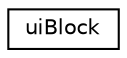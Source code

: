 digraph G
{
  edge [fontname="Helvetica",fontsize="10",labelfontname="Helvetica",labelfontsize="10"];
  node [fontname="Helvetica",fontsize="10",shape=record];
  rankdir=LR;
  Node1 [label="uiBlock",height=0.2,width=0.4,color="black", fillcolor="white", style="filled",URL="$df/d5b/structuiBlock.html"];
}
